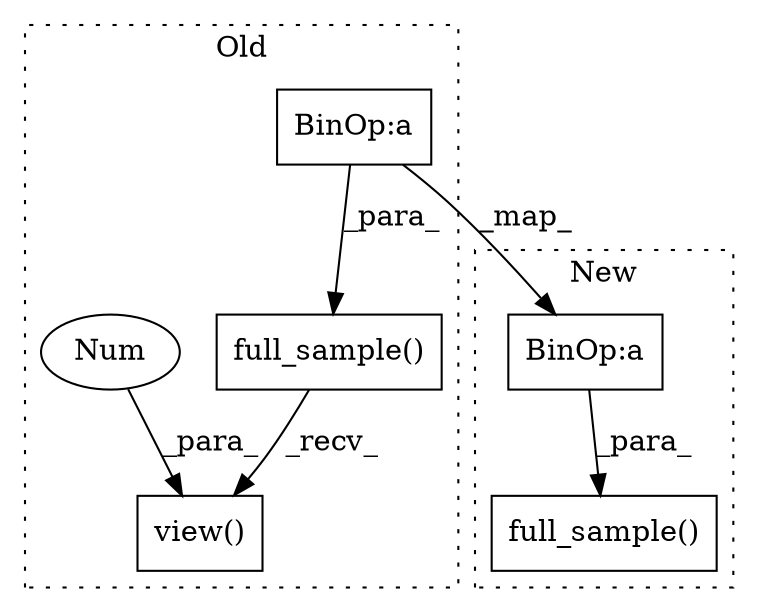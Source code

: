 digraph G {
subgraph cluster0 {
1 [label="view()" a="75" s="8030,8084" l="52,1" shape="box"];
4 [label="BinOp:a" a="82" s="8071" l="3" shape="box"];
5 [label="full_sample()" a="75" s="8030,8075" l="23,1" shape="box"];
6 [label="Num" a="76" s="8082" l="2" shape="ellipse"];
label = "Old";
style="dotted";
}
subgraph cluster1 {
2 [label="full_sample()" a="75" s="8105,8150" l="23,68" shape="box"];
3 [label="BinOp:a" a="82" s="8146" l="3" shape="box"];
label = "New";
style="dotted";
}
3 -> 2 [label="_para_"];
4 -> 3 [label="_map_"];
4 -> 5 [label="_para_"];
5 -> 1 [label="_recv_"];
6 -> 1 [label="_para_"];
}